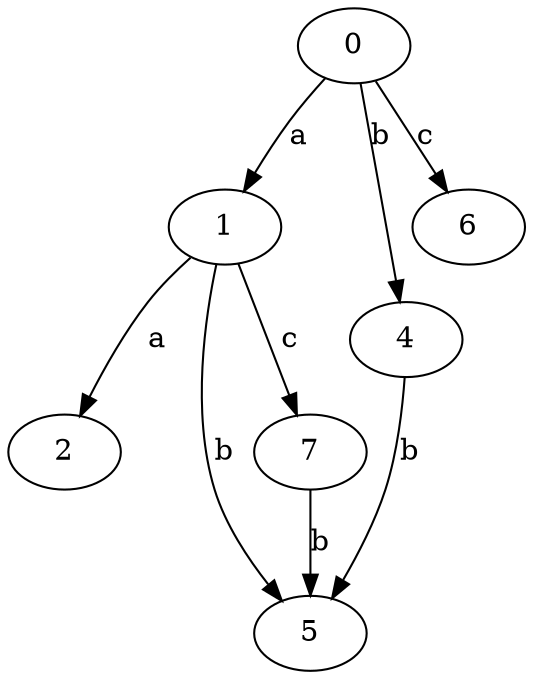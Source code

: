strict digraph  {
1;
2;
4;
5;
6;
0;
7;
1 -> 2  [label=a];
1 -> 5  [label=b];
1 -> 7  [label=c];
4 -> 5  [label=b];
0 -> 1  [label=a];
0 -> 4  [label=b];
0 -> 6  [label=c];
7 -> 5  [label=b];
}
